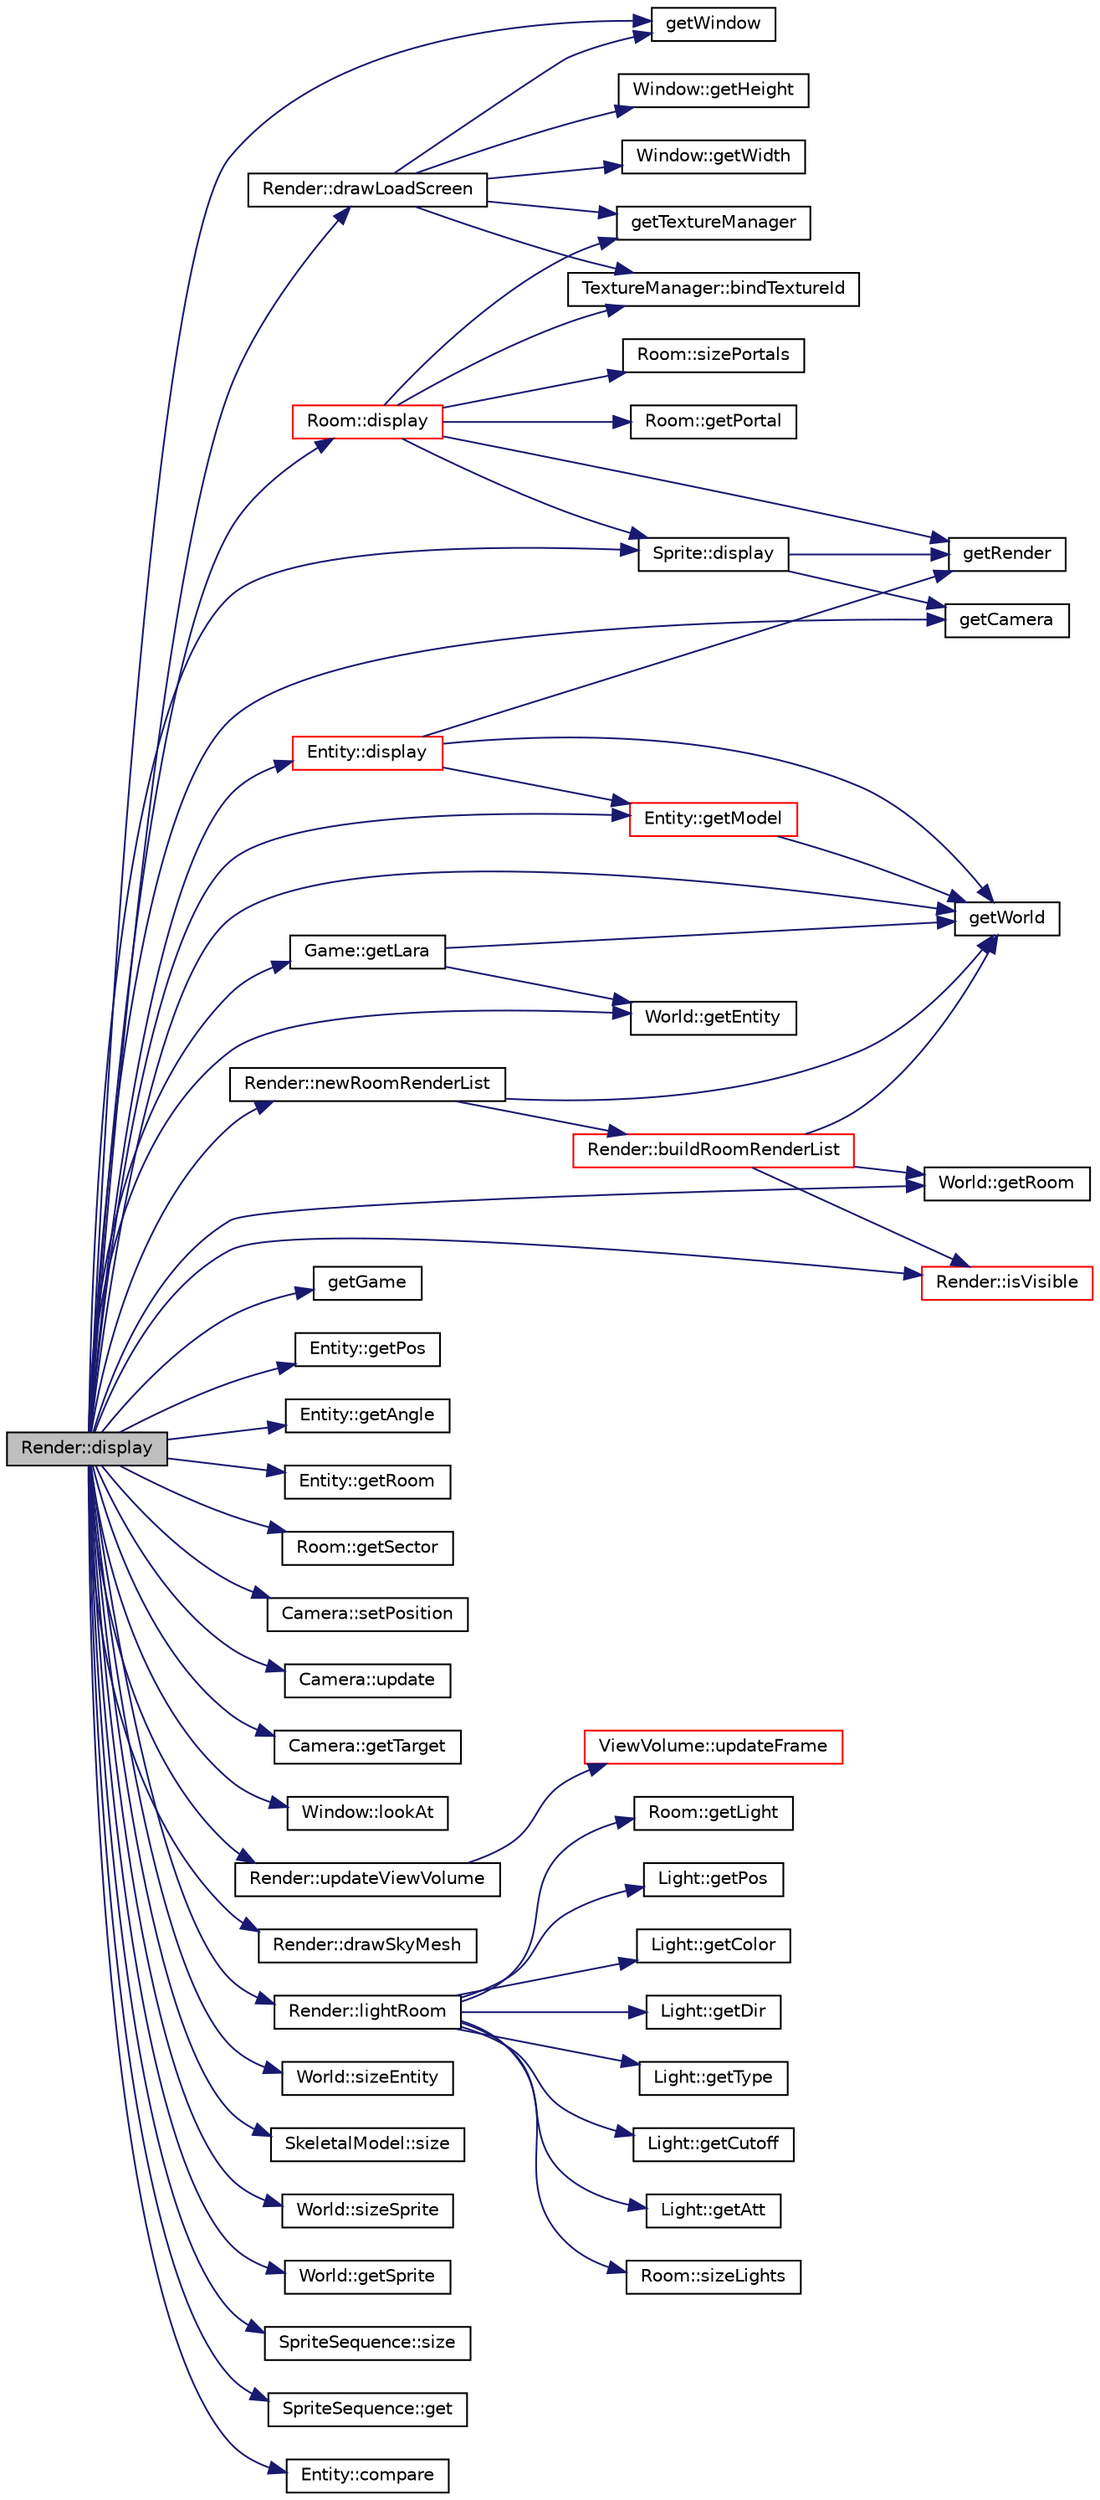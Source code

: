digraph "Render::display"
{
 // INTERACTIVE_SVG=YES
  edge [fontname="Helvetica",fontsize="10",labelfontname="Helvetica",labelfontsize="10"];
  node [fontname="Helvetica",fontsize="10",shape=record];
  rankdir="LR";
  Node1 [label="Render::display",height=0.2,width=0.4,color="black", fillcolor="grey75", style="filled" fontcolor="black"];
  Node1 -> Node2 [color="midnightblue",fontsize="10",style="solid",fontname="Helvetica"];
  Node2 [label="Render::drawLoadScreen",height=0.2,width=0.4,color="black", fillcolor="white", style="filled",URL="$class_render.html#a5e58116021c447832f6434bc81030442"];
  Node2 -> Node3 [color="midnightblue",fontsize="10",style="solid",fontname="Helvetica"];
  Node3 [label="getWindow",height=0.2,width=0.4,color="black", fillcolor="white", style="filled",URL="$_window_8h.html#a569be9f3eab26d2ba994a32b75dc9896"];
  Node2 -> Node4 [color="midnightblue",fontsize="10",style="solid",fontname="Helvetica"];
  Node4 [label="Window::getWidth",height=0.2,width=0.4,color="black", fillcolor="white", style="filled",URL="$class_window.html#a6f714e1f40bf559bf1af47c2b0524912"];
  Node2 -> Node5 [color="midnightblue",fontsize="10",style="solid",fontname="Helvetica"];
  Node5 [label="Window::getHeight",height=0.2,width=0.4,color="black", fillcolor="white", style="filled",URL="$class_window.html#a7551e3521743ba1201d0fad2c726dd3c"];
  Node2 -> Node6 [color="midnightblue",fontsize="10",style="solid",fontname="Helvetica"];
  Node6 [label="getTextureManager",height=0.2,width=0.4,color="black", fillcolor="white", style="filled",URL="$_texture_manager_8h.html#aee30c1bb50e324175753719cc70c7281"];
  Node2 -> Node7 [color="midnightblue",fontsize="10",style="solid",fontname="Helvetica"];
  Node7 [label="TextureManager::bindTextureId",height=0.2,width=0.4,color="black", fillcolor="white", style="filled",URL="$class_texture_manager.html#afdefa5565d45476aa4eac12679ac449b",tooltip="Binds the texture for use in GL. "];
  Node1 -> Node8 [color="midnightblue",fontsize="10",style="solid",fontname="Helvetica"];
  Node8 [label="getGame",height=0.2,width=0.4,color="black", fillcolor="white", style="filled",URL="$_game_8h.html#a37da78d5bcf85296a978f23c73c49320"];
  Node1 -> Node9 [color="midnightblue",fontsize="10",style="solid",fontname="Helvetica"];
  Node9 [label="Game::getLara",height=0.2,width=0.4,color="black", fillcolor="white", style="filled",URL="$class_game.html#aacc7cc1f43287635ec6d6fa4ae9a2141"];
  Node9 -> Node10 [color="midnightblue",fontsize="10",style="solid",fontname="Helvetica"];
  Node10 [label="getWorld",height=0.2,width=0.4,color="black", fillcolor="white", style="filled",URL="$_world_8h.html#abea1a794341f4259c16d914064e97528"];
  Node9 -> Node11 [color="midnightblue",fontsize="10",style="solid",fontname="Helvetica"];
  Node11 [label="World::getEntity",height=0.2,width=0.4,color="black", fillcolor="white", style="filled",URL="$class_world.html#a5c068559cbe874b0cf7204d89b4f0200"];
  Node1 -> Node12 [color="midnightblue",fontsize="10",style="solid",fontname="Helvetica"];
  Node12 [label="Entity::getPos",height=0.2,width=0.4,color="black", fillcolor="white", style="filled",URL="$class_entity.html#a8da00ec1fcd3c0fce18cd7d0fb306be1"];
  Node1 -> Node13 [color="midnightblue",fontsize="10",style="solid",fontname="Helvetica"];
  Node13 [label="Entity::getAngle",height=0.2,width=0.4,color="black", fillcolor="white", style="filled",URL="$class_entity.html#af3cb0505b45532d3c2cffa08c025a670"];
  Node1 -> Node14 [color="midnightblue",fontsize="10",style="solid",fontname="Helvetica"];
  Node14 [label="Entity::getRoom",height=0.2,width=0.4,color="black", fillcolor="white", style="filled",URL="$class_entity.html#a6e6a970f0c666a39f83b8530b618f734"];
  Node1 -> Node10 [color="midnightblue",fontsize="10",style="solid",fontname="Helvetica"];
  Node1 -> Node15 [color="midnightblue",fontsize="10",style="solid",fontname="Helvetica"];
  Node15 [label="World::getRoom",height=0.2,width=0.4,color="black", fillcolor="white", style="filled",URL="$class_world.html#a38da421cfbc390bd2d5bdb82cfaf8b02"];
  Node1 -> Node16 [color="midnightblue",fontsize="10",style="solid",fontname="Helvetica"];
  Node16 [label="Room::getSector",height=0.2,width=0.4,color="black", fillcolor="white", style="filled",URL="$class_room.html#ad204aa1478d82f6fc149c2eeacd2a056"];
  Node1 -> Node17 [color="midnightblue",fontsize="10",style="solid",fontname="Helvetica"];
  Node17 [label="getCamera",height=0.2,width=0.4,color="black", fillcolor="white", style="filled",URL="$_camera_8h.html#af662de0d8cf096f2986eac6a4290cc23"];
  Node1 -> Node18 [color="midnightblue",fontsize="10",style="solid",fontname="Helvetica"];
  Node18 [label="Camera::setPosition",height=0.2,width=0.4,color="black", fillcolor="white", style="filled",URL="$class_camera.html#a49801832d30d568f9a8e218e7fd91805",tooltip="Set current position. "];
  Node1 -> Node19 [color="midnightblue",fontsize="10",style="solid",fontname="Helvetica"];
  Node19 [label="Camera::update",height=0.2,width=0.4,color="black", fillcolor="white", style="filled",URL="$class_camera.html#a42cda7239981a5618660d04bd5893556",tooltip="Updates view target. "];
  Node1 -> Node20 [color="midnightblue",fontsize="10",style="solid",fontname="Helvetica"];
  Node20 [label="Camera::getTarget",height=0.2,width=0.4,color="black", fillcolor="white", style="filled",URL="$class_camera.html#af0785fd1c50f5e7fae337ba2fa81f311",tooltip="Get the target currently looked at. "];
  Node1 -> Node3 [color="midnightblue",fontsize="10",style="solid",fontname="Helvetica"];
  Node1 -> Node21 [color="midnightblue",fontsize="10",style="solid",fontname="Helvetica"];
  Node21 [label="Window::lookAt",height=0.2,width=0.4,color="black", fillcolor="white", style="filled",URL="$class_window.html#a7f34ed7243d1dce248a3781e43d18d81"];
  Node1 -> Node22 [color="midnightblue",fontsize="10",style="solid",fontname="Helvetica"];
  Node22 [label="Render::updateViewVolume",height=0.2,width=0.4,color="black", fillcolor="white", style="filled",URL="$class_render.html#a3cee96657b2d590cc392c7b4f48d96c4",tooltip="Updates View Volume. Call once per render frame. "];
  Node22 -> Node23 [color="midnightblue",fontsize="10",style="solid",fontname="Helvetica"];
  Node23 [label="ViewVolume::updateFrame",height=0.2,width=0.4,color="red", fillcolor="white", style="filled",URL="$class_view_volume.html#ac0760eed60360f791078cc6b57343afb",tooltip="Updates view volume for this frame. "];
  Node1 -> Node24 [color="midnightblue",fontsize="10",style="solid",fontname="Helvetica"];
  Node24 [label="Render::drawSkyMesh",height=0.2,width=0.4,color="black", fillcolor="white", style="filled",URL="$class_render.html#adfa399c2fd290283eae9ddf2c9c4e8f1",tooltip="Renders Sky domes/boxes/etc by scaling factor. "];
  Node1 -> Node25 [color="midnightblue",fontsize="10",style="solid",fontname="Helvetica"];
  Node25 [label="Render::newRoomRenderList",height=0.2,width=0.4,color="black", fillcolor="white", style="filled",URL="$class_render.html#a6e22a8cff8ef993db48cc79ed602ac5e",tooltip="Build a visible room list starting at index. "];
  Node25 -> Node10 [color="midnightblue",fontsize="10",style="solid",fontname="Helvetica"];
  Node25 -> Node26 [color="midnightblue",fontsize="10",style="solid",fontname="Helvetica"];
  Node26 [label="Render::buildRoomRenderList",height=0.2,width=0.4,color="red", fillcolor="white", style="filled",URL="$class_render.html#a71c747e5c30ec1ea6b6481f0a4d34c63",tooltip="Build a visible room list starting from room and only considers its linked rooms and their linked roo..."];
  Node26 -> Node27 [color="midnightblue",fontsize="10",style="solid",fontname="Helvetica"];
  Node27 [label="Render::isVisible",height=0.2,width=0.4,color="red", fillcolor="white", style="filled",URL="$class_render.html#a919ec5d8670e0436091d05c44f876f15",tooltip="Check if a point is in the View Volume. "];
  Node26 -> Node10 [color="midnightblue",fontsize="10",style="solid",fontname="Helvetica"];
  Node26 -> Node15 [color="midnightblue",fontsize="10",style="solid",fontname="Helvetica"];
  Node1 -> Node28 [color="midnightblue",fontsize="10",style="solid",fontname="Helvetica"];
  Node28 [label="Render::lightRoom",height=0.2,width=0.4,color="black", fillcolor="white", style="filled",URL="$class_render.html#a2f8f433ee8b4cd2542346b27e6f21410"];
  Node28 -> Node29 [color="midnightblue",fontsize="10",style="solid",fontname="Helvetica"];
  Node29 [label="Room::sizeLights",height=0.2,width=0.4,color="black", fillcolor="white", style="filled",URL="$class_room.html#a9826644003c6c2cfc5be838766196c68"];
  Node28 -> Node30 [color="midnightblue",fontsize="10",style="solid",fontname="Helvetica"];
  Node30 [label="Room::getLight",height=0.2,width=0.4,color="black", fillcolor="white", style="filled",URL="$class_room.html#aae7cfbc034b9a8a82f6e4c5b1e5777b3"];
  Node28 -> Node31 [color="midnightblue",fontsize="10",style="solid",fontname="Helvetica"];
  Node31 [label="Light::getPos",height=0.2,width=0.4,color="black", fillcolor="white", style="filled",URL="$class_light.html#a664b6ffe5c24b6c0a24105342e0548b8"];
  Node28 -> Node32 [color="midnightblue",fontsize="10",style="solid",fontname="Helvetica"];
  Node32 [label="Light::getColor",height=0.2,width=0.4,color="black", fillcolor="white", style="filled",URL="$class_light.html#a646805d90e2caf2d635c835512a4714e"];
  Node28 -> Node33 [color="midnightblue",fontsize="10",style="solid",fontname="Helvetica"];
  Node33 [label="Light::getDir",height=0.2,width=0.4,color="black", fillcolor="white", style="filled",URL="$class_light.html#a5c809080f9dc87b4760ddfb53b0c4f69"];
  Node28 -> Node34 [color="midnightblue",fontsize="10",style="solid",fontname="Helvetica"];
  Node34 [label="Light::getType",height=0.2,width=0.4,color="black", fillcolor="white", style="filled",URL="$class_light.html#a92578d8841ff473f204e1475587f32f2"];
  Node28 -> Node35 [color="midnightblue",fontsize="10",style="solid",fontname="Helvetica"];
  Node35 [label="Light::getCutoff",height=0.2,width=0.4,color="black", fillcolor="white", style="filled",URL="$class_light.html#a5c06bd50ed16143174652f11f5ef8b41"];
  Node28 -> Node36 [color="midnightblue",fontsize="10",style="solid",fontname="Helvetica"];
  Node36 [label="Light::getAtt",height=0.2,width=0.4,color="black", fillcolor="white", style="filled",URL="$class_light.html#acf3ebb9e00dbde856093ff1e397271dd"];
  Node1 -> Node37 [color="midnightblue",fontsize="10",style="solid",fontname="Helvetica"];
  Node37 [label="Room::display",height=0.2,width=0.4,color="red", fillcolor="white", style="filled",URL="$class_room.html#a2f8bed39ed97ae1b24c46eacbc0a0e18"];
  Node37 -> Node6 [color="midnightblue",fontsize="10",style="solid",fontname="Helvetica"];
  Node37 -> Node7 [color="midnightblue",fontsize="10",style="solid",fontname="Helvetica"];
  Node37 -> Node38 [color="midnightblue",fontsize="10",style="solid",fontname="Helvetica"];
  Node38 [label="getRender",height=0.2,width=0.4,color="black", fillcolor="white", style="filled",URL="$_render_8h.html#a812cfcbdabb65847ea87dfed9fafc69d"];
  Node37 -> Node39 [color="midnightblue",fontsize="10",style="solid",fontname="Helvetica"];
  Node39 [label="Room::sizePortals",height=0.2,width=0.4,color="black", fillcolor="white", style="filled",URL="$class_room.html#ae145f264d88dbcaf93a343e476cccba2"];
  Node37 -> Node40 [color="midnightblue",fontsize="10",style="solid",fontname="Helvetica"];
  Node40 [label="Room::getPortal",height=0.2,width=0.4,color="black", fillcolor="white", style="filled",URL="$class_room.html#ae8c185f92614a7acd53d3bb4cb187390"];
  Node37 -> Node41 [color="midnightblue",fontsize="10",style="solid",fontname="Helvetica"];
  Node41 [label="Sprite::display",height=0.2,width=0.4,color="black", fillcolor="white", style="filled",URL="$class_sprite.html#a2f85747dc7af13dbccd692d59540dc05"];
  Node41 -> Node38 [color="midnightblue",fontsize="10",style="solid",fontname="Helvetica"];
  Node41 -> Node17 [color="midnightblue",fontsize="10",style="solid",fontname="Helvetica"];
  Node1 -> Node42 [color="midnightblue",fontsize="10",style="solid",fontname="Helvetica"];
  Node42 [label="World::sizeEntity",height=0.2,width=0.4,color="black", fillcolor="white", style="filled",URL="$class_world.html#a713b75527ffc2fb00fa94ccb38a6aa96"];
  Node1 -> Node11 [color="midnightblue",fontsize="10",style="solid",fontname="Helvetica"];
  Node1 -> Node43 [color="midnightblue",fontsize="10",style="solid",fontname="Helvetica"];
  Node43 [label="Entity::getModel",height=0.2,width=0.4,color="red", fillcolor="white", style="filled",URL="$class_entity.html#a4f0fb8f41be916d47a789360c127c14a"];
  Node43 -> Node10 [color="midnightblue",fontsize="10",style="solid",fontname="Helvetica"];
  Node1 -> Node44 [color="midnightblue",fontsize="10",style="solid",fontname="Helvetica"];
  Node44 [label="SkeletalModel::size",height=0.2,width=0.4,color="black", fillcolor="white", style="filled",URL="$class_skeletal_model.html#a39029f7a5a754fa264411fe08b7a1022"];
  Node1 -> Node27 [color="midnightblue",fontsize="10",style="solid",fontname="Helvetica"];
  Node1 -> Node45 [color="midnightblue",fontsize="10",style="solid",fontname="Helvetica"];
  Node45 [label="Entity::display",height=0.2,width=0.4,color="red", fillcolor="white", style="filled",URL="$class_entity.html#a36778fdc35950fa30483e89fa64ab4d7"];
  Node45 -> Node10 [color="midnightblue",fontsize="10",style="solid",fontname="Helvetica"];
  Node45 -> Node38 [color="midnightblue",fontsize="10",style="solid",fontname="Helvetica"];
  Node45 -> Node43 [color="midnightblue",fontsize="10",style="solid",fontname="Helvetica"];
  Node1 -> Node46 [color="midnightblue",fontsize="10",style="solid",fontname="Helvetica"];
  Node46 [label="World::sizeSprite",height=0.2,width=0.4,color="black", fillcolor="white", style="filled",URL="$class_world.html#afb5cf0f856e2bf2faf1d4c3f3d9040b3"];
  Node1 -> Node47 [color="midnightblue",fontsize="10",style="solid",fontname="Helvetica"];
  Node47 [label="World::getSprite",height=0.2,width=0.4,color="black", fillcolor="white", style="filled",URL="$class_world.html#a2a26be8fca975f1327b9027ebf8e5001"];
  Node1 -> Node48 [color="midnightblue",fontsize="10",style="solid",fontname="Helvetica"];
  Node48 [label="SpriteSequence::size",height=0.2,width=0.4,color="black", fillcolor="white", style="filled",URL="$class_sprite_sequence.html#aa633dba26d299fd4a0c03d73a77fedf9"];
  Node1 -> Node49 [color="midnightblue",fontsize="10",style="solid",fontname="Helvetica"];
  Node49 [label="SpriteSequence::get",height=0.2,width=0.4,color="black", fillcolor="white", style="filled",URL="$class_sprite_sequence.html#a8edcf3522520ae657f01296bd7f77ca4"];
  Node1 -> Node41 [color="midnightblue",fontsize="10",style="solid",fontname="Helvetica"];
  Node1 -> Node50 [color="midnightblue",fontsize="10",style="solid",fontname="Helvetica"];
  Node50 [label="Entity::compare",height=0.2,width=0.4,color="black", fillcolor="white", style="filled",URL="$class_entity.html#a39a9f6653edc2f29777281556e8d0224"];
}
